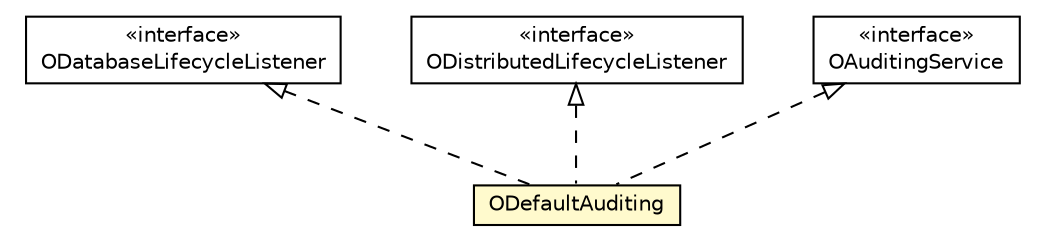 #!/usr/local/bin/dot
#
# Class diagram 
# Generated by UMLGraph version R5_6-24-gf6e263 (http://www.umlgraph.org/)
#

digraph G {
	edge [fontname="Helvetica",fontsize=10,labelfontname="Helvetica",labelfontsize=10];
	node [fontname="Helvetica",fontsize=10,shape=plaintext];
	nodesep=0.25;
	ranksep=0.5;
	// com.orientechnologies.orient.core.db.ODatabaseLifecycleListener
	c2603555 [label=<<table title="com.orientechnologies.orient.core.db.ODatabaseLifecycleListener" border="0" cellborder="1" cellspacing="0" cellpadding="2" port="p" href="../../orient/core/db/ODatabaseLifecycleListener.html">
		<tr><td><table border="0" cellspacing="0" cellpadding="1">
<tr><td align="center" balign="center"> &#171;interface&#187; </td></tr>
<tr><td align="center" balign="center"> ODatabaseLifecycleListener </td></tr>
		</table></td></tr>
		</table>>, URL="../../orient/core/db/ODatabaseLifecycleListener.html", fontname="Helvetica", fontcolor="black", fontsize=10.0];
	// com.orientechnologies.orient.server.distributed.ODistributedLifecycleListener
	c2605468 [label=<<table title="com.orientechnologies.orient.server.distributed.ODistributedLifecycleListener" border="0" cellborder="1" cellspacing="0" cellpadding="2" port="p" href="../../orient/server/distributed/ODistributedLifecycleListener.html">
		<tr><td><table border="0" cellspacing="0" cellpadding="1">
<tr><td align="center" balign="center"> &#171;interface&#187; </td></tr>
<tr><td align="center" balign="center"> ODistributedLifecycleListener </td></tr>
		</table></td></tr>
		</table>>, URL="../../orient/server/distributed/ODistributedLifecycleListener.html", fontname="Helvetica", fontcolor="black", fontsize=10.0];
	// com.orientechnologies.orient.server.security.OAuditingService
	c2605615 [label=<<table title="com.orientechnologies.orient.server.security.OAuditingService" border="0" cellborder="1" cellspacing="0" cellpadding="2" port="p" href="../../orient/server/security/OAuditingService.html">
		<tr><td><table border="0" cellspacing="0" cellpadding="1">
<tr><td align="center" balign="center"> &#171;interface&#187; </td></tr>
<tr><td align="center" balign="center"> OAuditingService </td></tr>
		</table></td></tr>
		</table>>, URL="../../orient/server/security/OAuditingService.html", fontname="Helvetica", fontcolor="black", fontsize=10.0];
	// com.orientechnologies.security.auditing.ODefaultAuditing
	c2605646 [label=<<table title="com.orientechnologies.security.auditing.ODefaultAuditing" border="0" cellborder="1" cellspacing="0" cellpadding="2" port="p" bgcolor="lemonChiffon" href="./ODefaultAuditing.html">
		<tr><td><table border="0" cellspacing="0" cellpadding="1">
<tr><td align="center" balign="center"> ODefaultAuditing </td></tr>
		</table></td></tr>
		</table>>, URL="./ODefaultAuditing.html", fontname="Helvetica", fontcolor="black", fontsize=10.0];
	//com.orientechnologies.security.auditing.ODefaultAuditing implements com.orientechnologies.orient.server.security.OAuditingService
	c2605615:p -> c2605646:p [dir=back,arrowtail=empty,style=dashed];
	//com.orientechnologies.security.auditing.ODefaultAuditing implements com.orientechnologies.orient.core.db.ODatabaseLifecycleListener
	c2603555:p -> c2605646:p [dir=back,arrowtail=empty,style=dashed];
	//com.orientechnologies.security.auditing.ODefaultAuditing implements com.orientechnologies.orient.server.distributed.ODistributedLifecycleListener
	c2605468:p -> c2605646:p [dir=back,arrowtail=empty,style=dashed];
}

